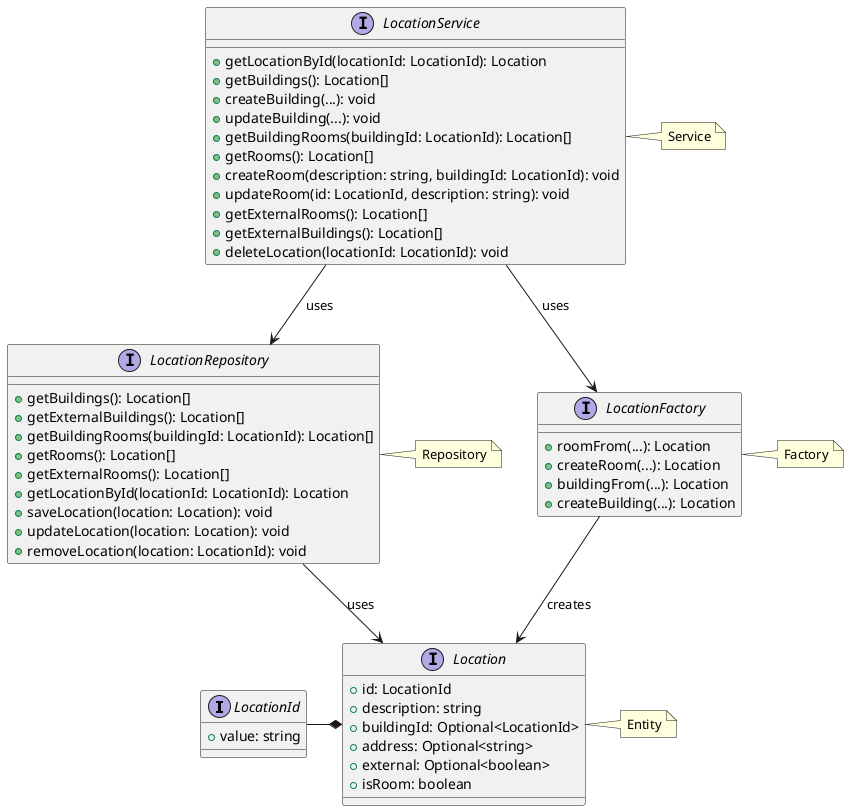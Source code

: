 @startuml

interface LocationId {
  + value: string
}

interface Location {
  + id: LocationId
  + description: string
  + buildingId: Optional<LocationId>
  + address: Optional<string>
  + external: Optional<boolean>
  + isRoom: boolean
}
note right of Location : Entity


LocationId -* Location


interface LocationService {
  + getLocationById(locationId: LocationId): Location
  + getBuildings(): Location[]
  + createBuilding(...): void
  + updateBuilding(...): void
  + getBuildingRooms(buildingId: LocationId): Location[]
  + getRooms(): Location[]
  + createRoom(description: string, buildingId: LocationId): void
  + updateRoom(id: LocationId, description: string): void
  + getExternalRooms(): Location[]
  + getExternalBuildings(): Location[]
  + deleteLocation(locationId: LocationId): void
}
note right of LocationService : Service

interface LocationRepository {
  + getBuildings(): Location[]
  + getExternalBuildings(): Location[]
  + getBuildingRooms(buildingId: LocationId): Location[]
  + getRooms(): Location[]
  + getExternalRooms(): Location[]
  + getLocationById(locationId: LocationId): Location
  + saveLocation(location: Location): void
  + updateLocation(location: Location): void
  + removeLocation(location: LocationId): void
}
note right of LocationRepository : Repository

interface LocationFactory {
  + roomFrom(...): Location
  + createRoom(...): Location
  + buildingFrom(...): Location
  + createBuilding(...): Location
}
note right of LocationFactory : Factory

LocationService --> LocationRepository : uses
LocationService --> LocationFactory : uses
LocationFactory --> Location : creates
LocationRepository --> Location : uses

@enduml
